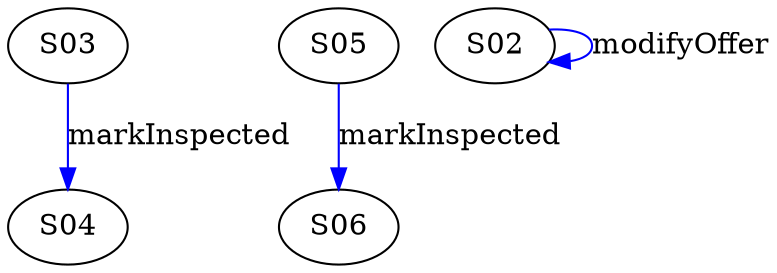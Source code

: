 digraph {

S03->S04 [label="markInspected", style="", color="blue"]
S05->S06 [label="markInspected", style="", color="blue"]
S02->S02 [label="modifyOffer", style="", color="blue"]
}